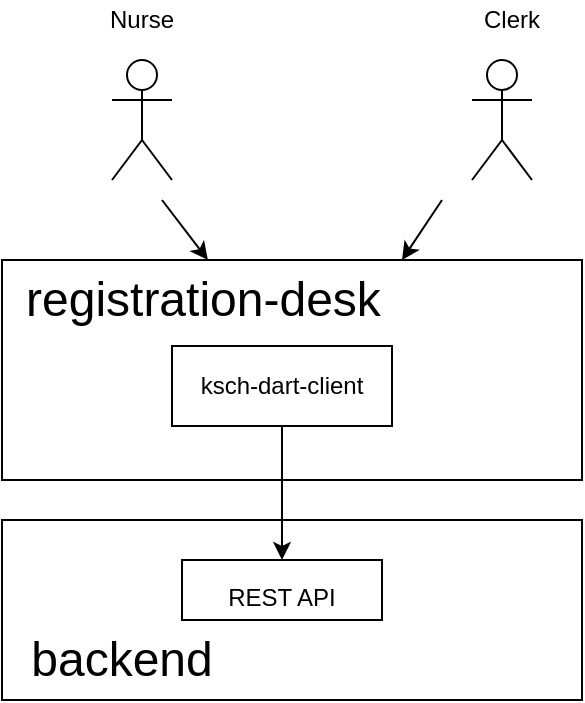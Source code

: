 <mxfile version="15.2.7" type="device"><diagram id="WwZ89JGgWmty4mv-jX6D" name="Seite-1"><mxGraphModel dx="1350" dy="816" grid="1" gridSize="10" guides="1" tooltips="1" connect="1" arrows="1" fold="1" page="1" pageScale="1" pageWidth="827" pageHeight="1169" math="0" shadow="0"><root><mxCell id="0"/><mxCell id="1" parent="0"/><mxCell id="ey0RinLqaFUlj8hwv3kz-1" value="" style="rounded=0;whiteSpace=wrap;html=1;" parent="1" vertex="1"><mxGeometry x="240" y="170" width="290" height="110" as="geometry"/></mxCell><mxCell id="ey0RinLqaFUlj8hwv3kz-2" value="ksch-dart-client" style="rounded=0;whiteSpace=wrap;html=1;fillColor=none;" parent="1" vertex="1"><mxGeometry x="325" y="213" width="110" height="40" as="geometry"/></mxCell><mxCell id="ey0RinLqaFUlj8hwv3kz-4" value="" style="rounded=0;whiteSpace=wrap;html=1;fillColor=#FFFFFF;" parent="1" vertex="1"><mxGeometry x="240" y="300" width="290" height="90" as="geometry"/></mxCell><mxCell id="ey0RinLqaFUlj8hwv3kz-5" value="registration-desk" style="text;html=1;strokeColor=none;fillColor=none;align=left;verticalAlign=middle;whiteSpace=wrap;rounded=0;fontSize=24;" parent="1" vertex="1"><mxGeometry x="250" y="180" width="220" height="20" as="geometry"/></mxCell><mxCell id="ey0RinLqaFUlj8hwv3kz-7" value="&lt;font style=&quot;font-size: 12px&quot;&gt;REST API&lt;/font&gt;" style="rounded=0;whiteSpace=wrap;html=1;fontSize=24;fillColor=none;verticalAlign=middle;" parent="1" vertex="1"><mxGeometry x="330" y="320" width="100" height="30" as="geometry"/></mxCell><mxCell id="ey0RinLqaFUlj8hwv3kz-8" value="" style="endArrow=classic;html=1;fontSize=24;" parent="1" source="ey0RinLqaFUlj8hwv3kz-2" target="ey0RinLqaFUlj8hwv3kz-7" edge="1"><mxGeometry width="50" height="50" relative="1" as="geometry"><mxPoint x="20" y="310" as="sourcePoint"/><mxPoint x="70" y="260" as="targetPoint"/></mxGeometry></mxCell><mxCell id="ey0RinLqaFUlj8hwv3kz-9" value="backend" style="text;html=1;strokeColor=none;fillColor=none;align=center;verticalAlign=middle;whiteSpace=wrap;rounded=0;fontSize=24;" parent="1" vertex="1"><mxGeometry x="280" y="360" width="40" height="20" as="geometry"/></mxCell><mxCell id="ey0RinLqaFUlj8hwv3kz-10" value="" style="shape=umlActor;verticalLabelPosition=bottom;verticalAlign=top;html=1;outlineConnect=0;fontSize=24;fillColor=#FFFFFF;" parent="1" vertex="1"><mxGeometry x="295" y="70" width="30" height="60" as="geometry"/></mxCell><mxCell id="ey0RinLqaFUlj8hwv3kz-14" value="" style="shape=umlActor;verticalLabelPosition=bottom;verticalAlign=top;html=1;outlineConnect=0;fontSize=24;fillColor=#FFFFFF;" parent="1" vertex="1"><mxGeometry x="475" y="70" width="30" height="60" as="geometry"/></mxCell><mxCell id="ey0RinLqaFUlj8hwv3kz-15" value="Nurse" style="text;html=1;strokeColor=none;fillColor=none;align=center;verticalAlign=middle;whiteSpace=wrap;rounded=0;fontSize=12;" parent="1" vertex="1"><mxGeometry x="290" y="40" width="40" height="20" as="geometry"/></mxCell><mxCell id="ey0RinLqaFUlj8hwv3kz-16" value="Clerk" style="text;html=1;strokeColor=none;fillColor=none;align=center;verticalAlign=middle;whiteSpace=wrap;rounded=0;fontSize=12;" parent="1" vertex="1"><mxGeometry x="475" y="40" width="40" height="20" as="geometry"/></mxCell><mxCell id="ey0RinLqaFUlj8hwv3kz-17" value="" style="endArrow=classic;html=1;fontSize=12;" parent="1" target="ey0RinLqaFUlj8hwv3kz-1" edge="1"><mxGeometry width="50" height="50" relative="1" as="geometry"><mxPoint x="320" y="140" as="sourcePoint"/><mxPoint x="390" y="130" as="targetPoint"/></mxGeometry></mxCell><mxCell id="ey0RinLqaFUlj8hwv3kz-19" value="" style="endArrow=classic;html=1;fontSize=12;" parent="1" target="ey0RinLqaFUlj8hwv3kz-1" edge="1"><mxGeometry width="50" height="50" relative="1" as="geometry"><mxPoint x="460" y="140" as="sourcePoint"/><mxPoint x="600" y="180" as="targetPoint"/><Array as="points"><mxPoint x="440" y="170"/></Array></mxGeometry></mxCell></root></mxGraphModel></diagram></mxfile>